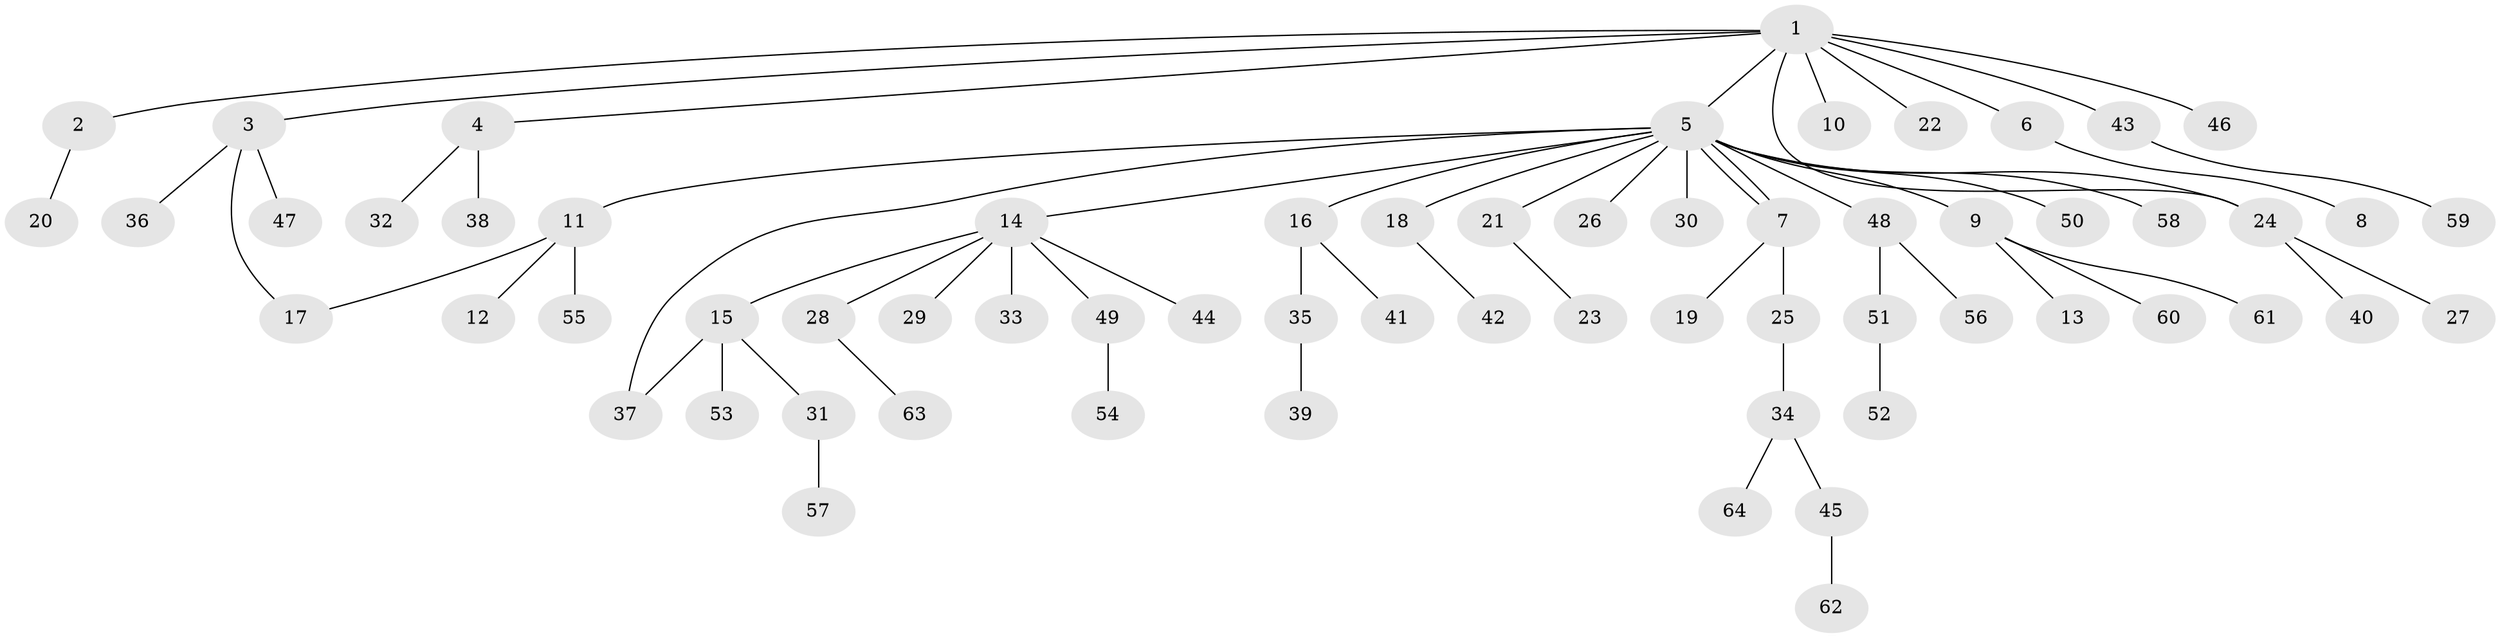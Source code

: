 // coarse degree distribution, {5: 0.05263157894736842, 4: 0.05263157894736842, 3: 0.10526315789473684, 11: 0.05263157894736842, 1: 0.7368421052631579}
// Generated by graph-tools (version 1.1) at 2025/18/03/04/25 18:18:09]
// undirected, 64 vertices, 67 edges
graph export_dot {
graph [start="1"]
  node [color=gray90,style=filled];
  1;
  2;
  3;
  4;
  5;
  6;
  7;
  8;
  9;
  10;
  11;
  12;
  13;
  14;
  15;
  16;
  17;
  18;
  19;
  20;
  21;
  22;
  23;
  24;
  25;
  26;
  27;
  28;
  29;
  30;
  31;
  32;
  33;
  34;
  35;
  36;
  37;
  38;
  39;
  40;
  41;
  42;
  43;
  44;
  45;
  46;
  47;
  48;
  49;
  50;
  51;
  52;
  53;
  54;
  55;
  56;
  57;
  58;
  59;
  60;
  61;
  62;
  63;
  64;
  1 -- 2;
  1 -- 3;
  1 -- 4;
  1 -- 5;
  1 -- 6;
  1 -- 10;
  1 -- 22;
  1 -- 24;
  1 -- 43;
  1 -- 46;
  2 -- 20;
  3 -- 17;
  3 -- 36;
  3 -- 47;
  4 -- 32;
  4 -- 38;
  5 -- 7;
  5 -- 7;
  5 -- 9;
  5 -- 11;
  5 -- 14;
  5 -- 16;
  5 -- 18;
  5 -- 21;
  5 -- 24;
  5 -- 26;
  5 -- 30;
  5 -- 37;
  5 -- 48;
  5 -- 50;
  5 -- 58;
  6 -- 8;
  7 -- 19;
  7 -- 25;
  9 -- 13;
  9 -- 60;
  9 -- 61;
  11 -- 12;
  11 -- 17;
  11 -- 55;
  14 -- 15;
  14 -- 28;
  14 -- 29;
  14 -- 33;
  14 -- 44;
  14 -- 49;
  15 -- 31;
  15 -- 37;
  15 -- 53;
  16 -- 35;
  16 -- 41;
  18 -- 42;
  21 -- 23;
  24 -- 27;
  24 -- 40;
  25 -- 34;
  28 -- 63;
  31 -- 57;
  34 -- 45;
  34 -- 64;
  35 -- 39;
  43 -- 59;
  45 -- 62;
  48 -- 51;
  48 -- 56;
  49 -- 54;
  51 -- 52;
}
